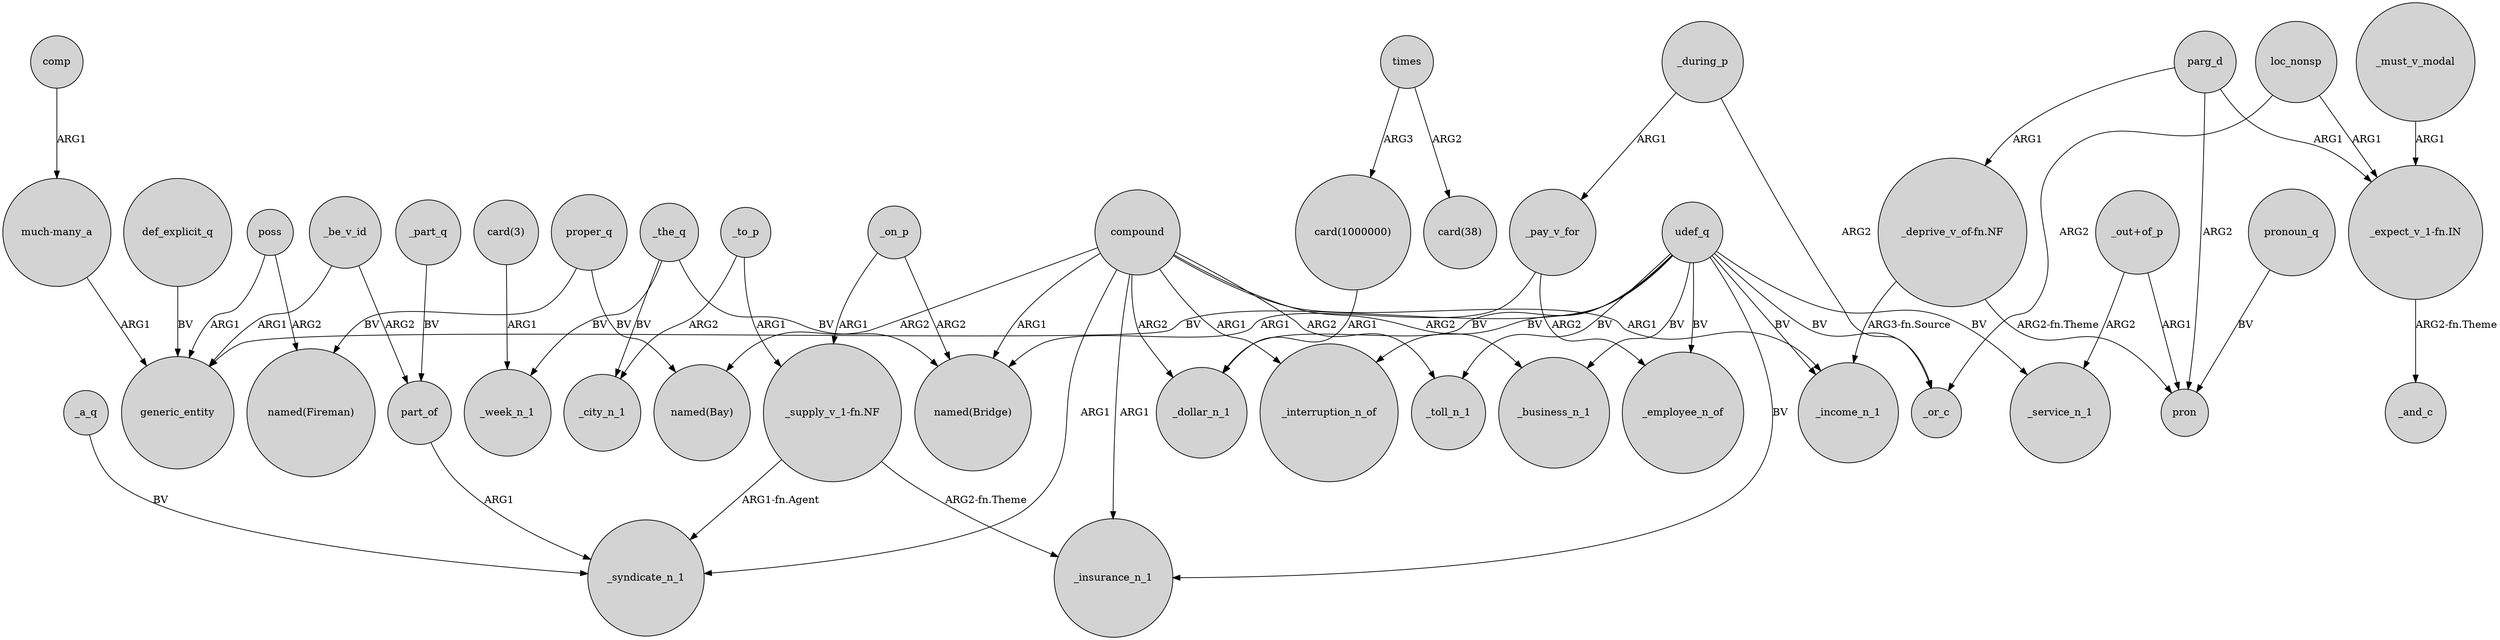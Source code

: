 digraph {
	node [shape=circle style=filled]
	compound -> _interruption_n_of [label=ARG1]
	"_expect_v_1-fn.IN" -> _and_c [label="ARG2-fn.Theme"]
	compound -> _insurance_n_1 [label=ARG1]
	"card(1000000)" -> _dollar_n_1 [label=ARG1]
	_pay_v_for -> "named(Bridge)" [label=ARG1]
	poss -> generic_entity [label=ARG1]
	parg_d -> "_expect_v_1-fn.IN" [label=ARG1]
	udef_q -> generic_entity [label=BV]
	compound -> _income_n_1 [label=ARG1]
	proper_q -> "named(Bay)" [label=BV]
	udef_q -> _employee_n_of [label=BV]
	parg_d -> "_deprive_v_of-fn.NF" [label=ARG1]
	_on_p -> "named(Bridge)" [label=ARG2]
	"much-many_a" -> generic_entity [label=ARG1]
	udef_q -> _insurance_n_1 [label=BV]
	proper_q -> "named(Fireman)" [label=BV]
	def_explicit_q -> generic_entity [label=BV]
	compound -> _toll_n_1 [label=ARG2]
	"_deprive_v_of-fn.NF" -> pron [label="ARG2-fn.Theme"]
	_be_v_id -> generic_entity [label=ARG1]
	"_supply_v_1-fn.NF" -> _insurance_n_1 [label="ARG2-fn.Theme"]
	udef_q -> _or_c [label=BV]
	_part_q -> part_of [label=BV]
	parg_d -> pron [label=ARG2]
	loc_nonsp -> "_expect_v_1-fn.IN" [label=ARG1]
	"_deprive_v_of-fn.NF" -> _income_n_1 [label="ARG3-fn.Source"]
	"_out+of_p" -> _service_n_1 [label=ARG2]
	pronoun_q -> pron [label=BV]
	_pay_v_for -> _employee_n_of [label=ARG2]
	udef_q -> _service_n_1 [label=BV]
	comp -> "much-many_a" [label=ARG1]
	_during_p -> _or_c [label=ARG2]
	times -> "card(1000000)" [label=ARG3]
	udef_q -> _interruption_n_of [label=BV]
	times -> "card(38)" [label=ARG2]
	_a_q -> _syndicate_n_1 [label=BV]
	"_supply_v_1-fn.NF" -> _syndicate_n_1 [label="ARG1-fn.Agent"]
	_must_v_modal -> "_expect_v_1-fn.IN" [label=ARG1]
	_during_p -> _pay_v_for [label=ARG1]
	_the_q -> _week_n_1 [label=BV]
	_to_p -> "_supply_v_1-fn.NF" [label=ARG1]
	compound -> _business_n_1 [label=ARG2]
	_the_q -> _city_n_1 [label=BV]
	_on_p -> "_supply_v_1-fn.NF" [label=ARG1]
	compound -> "named(Bridge)" [label=ARG1]
	"card(3)" -> _week_n_1 [label=ARG1]
	"_out+of_p" -> pron [label=ARG1]
	udef_q -> _toll_n_1 [label=BV]
	compound -> "named(Bay)" [label=ARG2]
	_to_p -> _city_n_1 [label=ARG2]
	udef_q -> _business_n_1 [label=BV]
	compound -> _syndicate_n_1 [label=ARG1]
	part_of -> _syndicate_n_1 [label=ARG1]
	poss -> "named(Fireman)" [label=ARG2]
	_be_v_id -> part_of [label=ARG2]
	compound -> _dollar_n_1 [label=ARG2]
	_the_q -> "named(Bridge)" [label=BV]
	loc_nonsp -> _or_c [label=ARG2]
	udef_q -> _dollar_n_1 [label=BV]
	udef_q -> _income_n_1 [label=BV]
}
